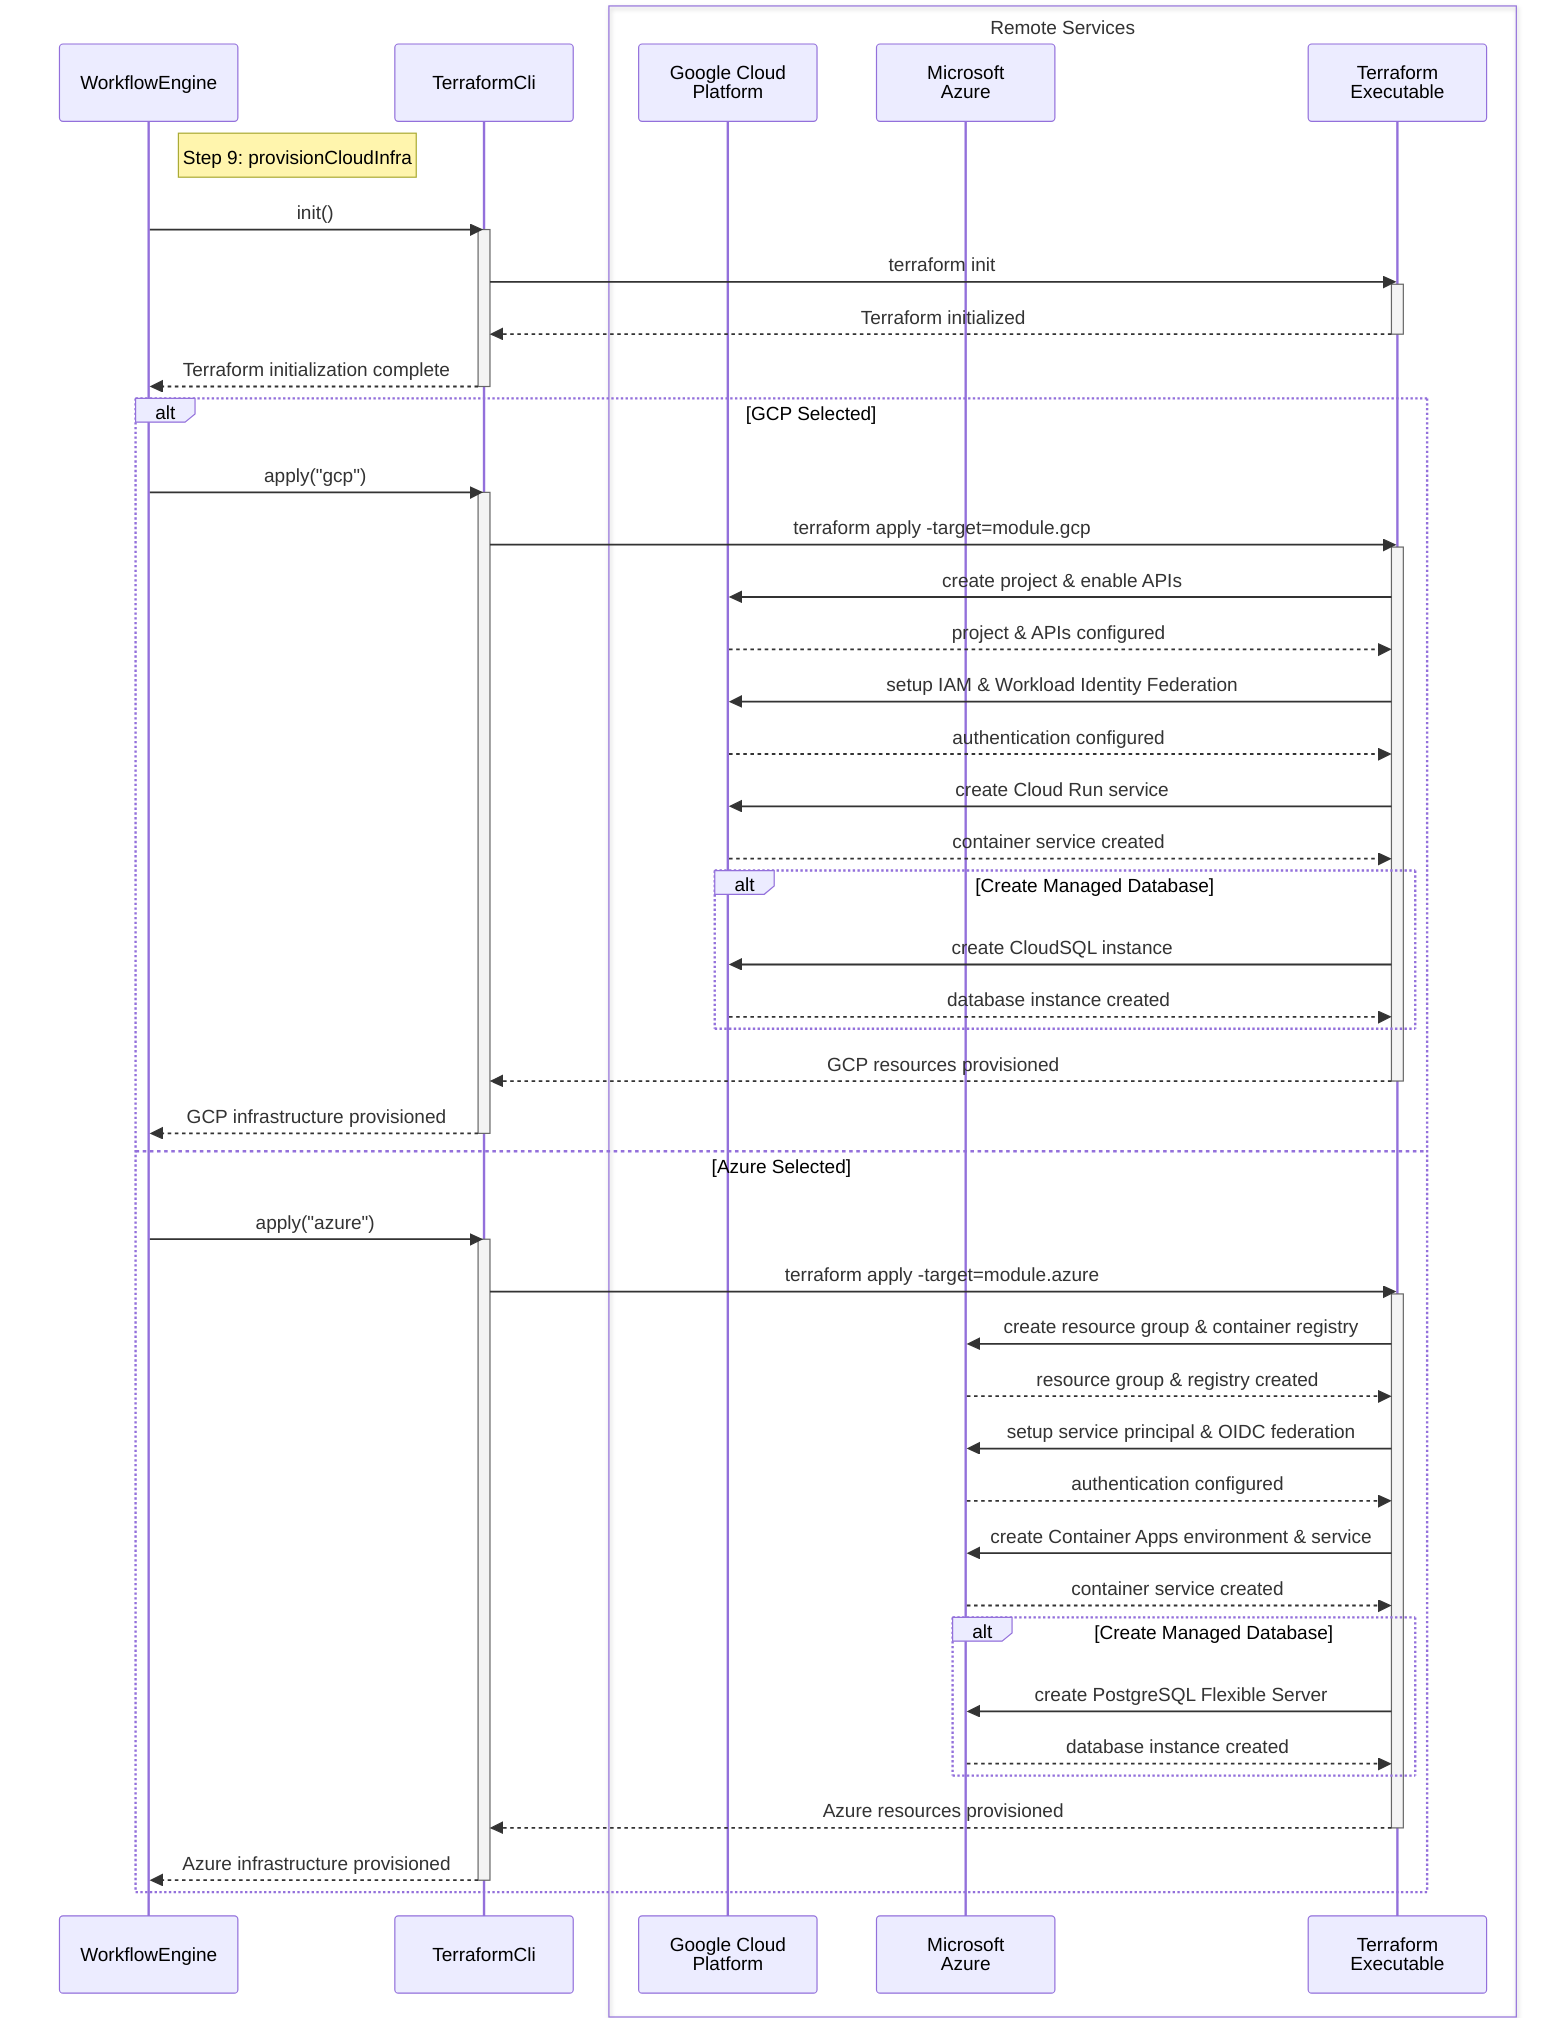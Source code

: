 ---
config:
  theme: default
  look: classic
---
sequenceDiagram
    participant WE as WorkflowEngine
    participant TF as TerraformCli
    
    box Remote Services
    participant GCPCloud as Google Cloud<br>Platform
    participant AzureCloud as Microsoft<br>Azure
    participant TFExec as Terraform<br>Executable
    end
    
    note right of WE: Step 9: provisionCloudInfra
    WE->>TF: init()
    activate TF
    TF->>TFExec: terraform init
    activate TFExec
    TFExec-->>TF: Terraform initialized
    deactivate TFExec
    TF-->>WE: Terraform initialization complete
    deactivate TF
    
    alt GCP Selected
        WE->>TF: apply("gcp")
        activate TF
        TF->>TFExec: terraform apply -target=module.gcp
        activate TFExec
        
        TFExec->>GCPCloud: create project & enable APIs
        GCPCloud-->>TFExec: project & APIs configured
        
        TFExec->>GCPCloud: setup IAM & Workload Identity Federation
        GCPCloud-->>TFExec: authentication configured
        
        TFExec->>GCPCloud: create Cloud Run service
        GCPCloud-->>TFExec: container service created
        
        alt Create Managed Database
            TFExec->>GCPCloud: create CloudSQL instance
            GCPCloud-->>TFExec: database instance created
        end
        
        TFExec-->>TF: GCP resources provisioned
        deactivate TFExec
        TF-->>WE: GCP infrastructure provisioned
        deactivate TF
        
    else Azure Selected
        WE->>TF: apply("azure")
        activate TF
        TF->>TFExec: terraform apply -target=module.azure
        activate TFExec
        
        TFExec->>AzureCloud: create resource group & container registry
        AzureCloud-->>TFExec: resource group & registry created
        
        TFExec->>AzureCloud: setup service principal & OIDC federation
        AzureCloud-->>TFExec: authentication configured
        
        TFExec->>AzureCloud: create Container Apps environment & service
        AzureCloud-->>TFExec: container service created
        
        alt Create Managed Database
            TFExec->>AzureCloud: create PostgreSQL Flexible Server
            AzureCloud-->>TFExec: database instance created
        end
        
        TFExec-->>TF: Azure resources provisioned
        deactivate TFExec
        TF-->>WE: Azure infrastructure provisioned
        deactivate TF

    end